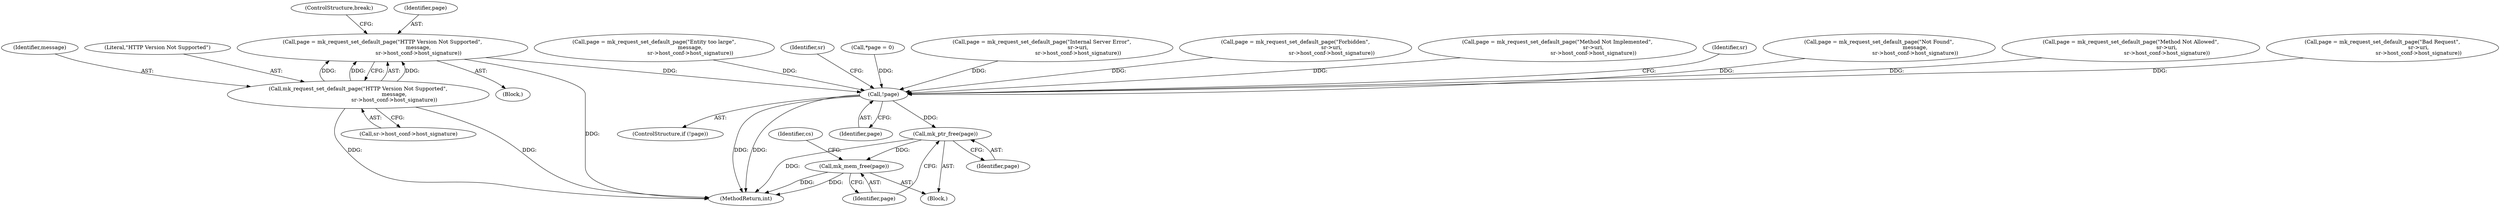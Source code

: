 digraph "0_monkey_b2d0e6f92310bb14a15aa2f8e96e1fb5379776dd@pointer" {
"1000363" [label="(Call,page = mk_request_set_default_page(\"HTTP Version Not Supported\",\n                                           message,\n                                           sr->host_conf->host_signature))"];
"1000365" [label="(Call,mk_request_set_default_page(\"HTTP Version Not Supported\",\n                                           message,\n                                           sr->host_conf->host_signature))"];
"1000416" [label="(Call,!page)"];
"1000461" [label="(Call,mk_ptr_free(page))"];
"1000463" [label="(Call,mk_mem_free(page))"];
"1000462" [label="(Identifier,page)"];
"1000368" [label="(Call,sr->host_conf->host_signature)"];
"1000415" [label="(ControlStructure,if (!page))"];
"1000373" [label="(ControlStructure,break;)"];
"1000417" [label="(Identifier,page)"];
"1000251" [label="(Call,page = mk_request_set_default_page(\"Forbidden\",\n                                           sr->uri,\n                                           sr->host_conf->host_signature))"];
"1000332" [label="(Call,page = mk_request_set_default_page(\"Method Not Implemented\",\n                                           sr->uri,\n                                           sr->host_conf->host_signature))"];
"1000416" [label="(Call,!page)"];
"1000364" [label="(Identifier,page)"];
"1000423" [label="(Identifier,sr)"];
"1000275" [label="(Call,page = mk_request_set_default_page(\"Not Found\",\n                                           message,\n                                           sr->host_conf->host_signature))"];
"1000235" [label="(Block,)"];
"1000464" [label="(Identifier,page)"];
"1000315" [label="(Call,page = mk_request_set_default_page(\"Method Not Allowed\",\n                                           sr->uri,\n                                           sr->host_conf->host_signature))"];
"1000467" [label="(Identifier,cs)"];
"1000363" [label="(Call,page = mk_request_set_default_page(\"HTTP Version Not Supported\",\n                                           message,\n                                           sr->host_conf->host_signature))"];
"1000237" [label="(Call,page = mk_request_set_default_page(\"Bad Request\",\n                                           sr->uri,\n                                           sr->host_conf->host_signature))"];
"1000300" [label="(Call,page = mk_request_set_default_page(\"Entity too large\",\n                                           message,\n                                           sr->host_conf->host_signature))"];
"1000365" [label="(Call,mk_request_set_default_page(\"HTTP Version Not Supported\",\n                                           message,\n                                           sr->host_conf->host_signature))"];
"1000367" [label="(Identifier,message)"];
"1000432" [label="(Identifier,sr)"];
"1000444" [label="(Block,)"];
"1000472" [label="(MethodReturn,int)"];
"1000366" [label="(Literal,\"HTTP Version Not Supported\")"];
"1000114" [label="(Call,*page = 0)"];
"1000463" [label="(Call,mk_mem_free(page))"];
"1000461" [label="(Call,mk_ptr_free(page))"];
"1000346" [label="(Call,page = mk_request_set_default_page(\"Internal Server Error\",\n                                           sr->uri,\n                                           sr->host_conf->host_signature))"];
"1000363" -> "1000235"  [label="AST: "];
"1000363" -> "1000365"  [label="CFG: "];
"1000364" -> "1000363"  [label="AST: "];
"1000365" -> "1000363"  [label="AST: "];
"1000373" -> "1000363"  [label="CFG: "];
"1000363" -> "1000472"  [label="DDG: "];
"1000365" -> "1000363"  [label="DDG: "];
"1000365" -> "1000363"  [label="DDG: "];
"1000365" -> "1000363"  [label="DDG: "];
"1000363" -> "1000416"  [label="DDG: "];
"1000365" -> "1000368"  [label="CFG: "];
"1000366" -> "1000365"  [label="AST: "];
"1000367" -> "1000365"  [label="AST: "];
"1000368" -> "1000365"  [label="AST: "];
"1000365" -> "1000472"  [label="DDG: "];
"1000365" -> "1000472"  [label="DDG: "];
"1000416" -> "1000415"  [label="AST: "];
"1000416" -> "1000417"  [label="CFG: "];
"1000417" -> "1000416"  [label="AST: "];
"1000423" -> "1000416"  [label="CFG: "];
"1000432" -> "1000416"  [label="CFG: "];
"1000416" -> "1000472"  [label="DDG: "];
"1000416" -> "1000472"  [label="DDG: "];
"1000332" -> "1000416"  [label="DDG: "];
"1000315" -> "1000416"  [label="DDG: "];
"1000237" -> "1000416"  [label="DDG: "];
"1000251" -> "1000416"  [label="DDG: "];
"1000300" -> "1000416"  [label="DDG: "];
"1000275" -> "1000416"  [label="DDG: "];
"1000114" -> "1000416"  [label="DDG: "];
"1000346" -> "1000416"  [label="DDG: "];
"1000416" -> "1000461"  [label="DDG: "];
"1000461" -> "1000444"  [label="AST: "];
"1000461" -> "1000462"  [label="CFG: "];
"1000462" -> "1000461"  [label="AST: "];
"1000464" -> "1000461"  [label="CFG: "];
"1000461" -> "1000472"  [label="DDG: "];
"1000461" -> "1000463"  [label="DDG: "];
"1000463" -> "1000444"  [label="AST: "];
"1000463" -> "1000464"  [label="CFG: "];
"1000464" -> "1000463"  [label="AST: "];
"1000467" -> "1000463"  [label="CFG: "];
"1000463" -> "1000472"  [label="DDG: "];
"1000463" -> "1000472"  [label="DDG: "];
}
